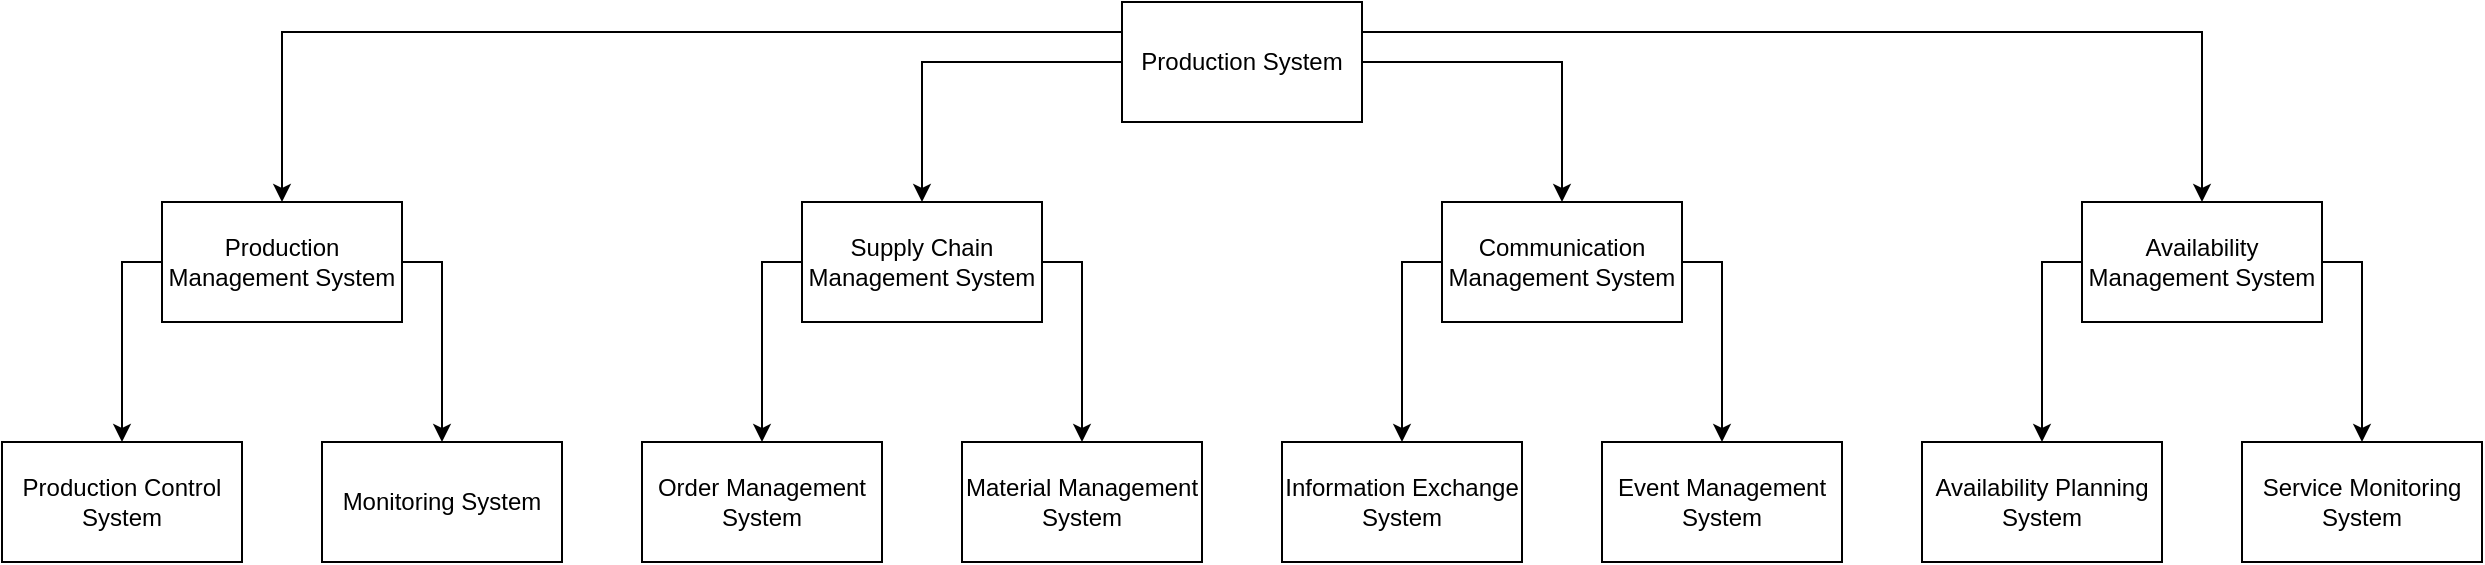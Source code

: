 <mxfile version="24.7.13">
  <diagram name="1 oldal" id="bbQASDjgaQnYafbqLm8M">
    <mxGraphModel dx="2327" dy="746" grid="1" gridSize="10" guides="1" tooltips="1" connect="1" arrows="1" fold="1" page="1" pageScale="1" pageWidth="827" pageHeight="1169" math="0" shadow="0">
      <root>
        <mxCell id="0" />
        <mxCell id="1" parent="0" />
        <mxCell id="yffE6VVLCiyPCEnXKCdG-15" style="edgeStyle=orthogonalEdgeStyle;rounded=0;orthogonalLoop=1;jettySize=auto;html=1;exitX=0;exitY=0.25;exitDx=0;exitDy=0;entryX=0.5;entryY=0;entryDx=0;entryDy=0;" edge="1" parent="1" source="yffE6VVLCiyPCEnXKCdG-1" target="yffE6VVLCiyPCEnXKCdG-2">
          <mxGeometry relative="1" as="geometry" />
        </mxCell>
        <mxCell id="yffE6VVLCiyPCEnXKCdG-16" style="edgeStyle=orthogonalEdgeStyle;rounded=0;orthogonalLoop=1;jettySize=auto;html=1;exitX=0;exitY=0.5;exitDx=0;exitDy=0;" edge="1" parent="1" source="yffE6VVLCiyPCEnXKCdG-1" target="yffE6VVLCiyPCEnXKCdG-3">
          <mxGeometry relative="1" as="geometry" />
        </mxCell>
        <mxCell id="yffE6VVLCiyPCEnXKCdG-17" style="edgeStyle=orthogonalEdgeStyle;rounded=0;orthogonalLoop=1;jettySize=auto;html=1;exitX=1;exitY=0.25;exitDx=0;exitDy=0;entryX=0.5;entryY=0;entryDx=0;entryDy=0;" edge="1" parent="1" source="yffE6VVLCiyPCEnXKCdG-1" target="yffE6VVLCiyPCEnXKCdG-5">
          <mxGeometry relative="1" as="geometry" />
        </mxCell>
        <mxCell id="yffE6VVLCiyPCEnXKCdG-18" style="edgeStyle=orthogonalEdgeStyle;rounded=0;orthogonalLoop=1;jettySize=auto;html=1;exitX=1;exitY=0.5;exitDx=0;exitDy=0;" edge="1" parent="1" source="yffE6VVLCiyPCEnXKCdG-1" target="yffE6VVLCiyPCEnXKCdG-4">
          <mxGeometry relative="1" as="geometry" />
        </mxCell>
        <mxCell id="yffE6VVLCiyPCEnXKCdG-1" value="Production System" style="rounded=0;whiteSpace=wrap;html=1;" vertex="1" parent="1">
          <mxGeometry x="440" y="20" width="120" height="60" as="geometry" />
        </mxCell>
        <mxCell id="yffE6VVLCiyPCEnXKCdG-22" style="edgeStyle=orthogonalEdgeStyle;rounded=0;orthogonalLoop=1;jettySize=auto;html=1;exitX=0;exitY=0.5;exitDx=0;exitDy=0;" edge="1" parent="1" source="yffE6VVLCiyPCEnXKCdG-2" target="yffE6VVLCiyPCEnXKCdG-6">
          <mxGeometry relative="1" as="geometry" />
        </mxCell>
        <mxCell id="yffE6VVLCiyPCEnXKCdG-23" style="edgeStyle=orthogonalEdgeStyle;rounded=0;orthogonalLoop=1;jettySize=auto;html=1;exitX=1;exitY=0.5;exitDx=0;exitDy=0;" edge="1" parent="1" source="yffE6VVLCiyPCEnXKCdG-2" target="yffE6VVLCiyPCEnXKCdG-7">
          <mxGeometry relative="1" as="geometry" />
        </mxCell>
        <mxCell id="yffE6VVLCiyPCEnXKCdG-2" value="Production Management System" style="rounded=0;whiteSpace=wrap;html=1;" vertex="1" parent="1">
          <mxGeometry x="-40" y="120" width="120" height="60" as="geometry" />
        </mxCell>
        <mxCell id="yffE6VVLCiyPCEnXKCdG-24" style="edgeStyle=orthogonalEdgeStyle;rounded=0;orthogonalLoop=1;jettySize=auto;html=1;exitX=0;exitY=0.5;exitDx=0;exitDy=0;" edge="1" parent="1" source="yffE6VVLCiyPCEnXKCdG-3" target="yffE6VVLCiyPCEnXKCdG-9">
          <mxGeometry relative="1" as="geometry" />
        </mxCell>
        <mxCell id="yffE6VVLCiyPCEnXKCdG-25" style="edgeStyle=orthogonalEdgeStyle;rounded=0;orthogonalLoop=1;jettySize=auto;html=1;exitX=1;exitY=0.5;exitDx=0;exitDy=0;" edge="1" parent="1" source="yffE6VVLCiyPCEnXKCdG-3" target="yffE6VVLCiyPCEnXKCdG-10">
          <mxGeometry relative="1" as="geometry" />
        </mxCell>
        <mxCell id="yffE6VVLCiyPCEnXKCdG-3" value="Supply Chain Management System" style="rounded=0;whiteSpace=wrap;html=1;" vertex="1" parent="1">
          <mxGeometry x="280" y="120" width="120" height="60" as="geometry" />
        </mxCell>
        <mxCell id="yffE6VVLCiyPCEnXKCdG-26" style="edgeStyle=orthogonalEdgeStyle;rounded=0;orthogonalLoop=1;jettySize=auto;html=1;exitX=0;exitY=0.5;exitDx=0;exitDy=0;" edge="1" parent="1" source="yffE6VVLCiyPCEnXKCdG-4" target="yffE6VVLCiyPCEnXKCdG-11">
          <mxGeometry relative="1" as="geometry" />
        </mxCell>
        <mxCell id="yffE6VVLCiyPCEnXKCdG-27" style="edgeStyle=orthogonalEdgeStyle;rounded=0;orthogonalLoop=1;jettySize=auto;html=1;exitX=1;exitY=0.5;exitDx=0;exitDy=0;" edge="1" parent="1" source="yffE6VVLCiyPCEnXKCdG-4" target="yffE6VVLCiyPCEnXKCdG-12">
          <mxGeometry relative="1" as="geometry" />
        </mxCell>
        <mxCell id="yffE6VVLCiyPCEnXKCdG-4" value="Communication Management System" style="rounded=0;whiteSpace=wrap;html=1;" vertex="1" parent="1">
          <mxGeometry x="600" y="120" width="120" height="60" as="geometry" />
        </mxCell>
        <mxCell id="yffE6VVLCiyPCEnXKCdG-28" style="edgeStyle=orthogonalEdgeStyle;rounded=0;orthogonalLoop=1;jettySize=auto;html=1;exitX=0;exitY=0.5;exitDx=0;exitDy=0;" edge="1" parent="1" source="yffE6VVLCiyPCEnXKCdG-5" target="yffE6VVLCiyPCEnXKCdG-13">
          <mxGeometry relative="1" as="geometry" />
        </mxCell>
        <mxCell id="yffE6VVLCiyPCEnXKCdG-29" style="edgeStyle=orthogonalEdgeStyle;rounded=0;orthogonalLoop=1;jettySize=auto;html=1;exitX=1;exitY=0.5;exitDx=0;exitDy=0;" edge="1" parent="1" source="yffE6VVLCiyPCEnXKCdG-5" target="yffE6VVLCiyPCEnXKCdG-14">
          <mxGeometry relative="1" as="geometry" />
        </mxCell>
        <mxCell id="yffE6VVLCiyPCEnXKCdG-5" value="Availability Management System" style="rounded=0;whiteSpace=wrap;html=1;" vertex="1" parent="1">
          <mxGeometry x="920" y="120" width="120" height="60" as="geometry" />
        </mxCell>
        <mxCell id="yffE6VVLCiyPCEnXKCdG-6" value="Production Control System" style="rounded=0;whiteSpace=wrap;html=1;" vertex="1" parent="1">
          <mxGeometry x="-120" y="240" width="120" height="60" as="geometry" />
        </mxCell>
        <mxCell id="yffE6VVLCiyPCEnXKCdG-7" value="Monitoring System" style="whiteSpace=wrap;html=1;rounded=0;" vertex="1" parent="1">
          <mxGeometry x="40" y="240" width="120" height="60" as="geometry" />
        </mxCell>
        <mxCell id="yffE6VVLCiyPCEnXKCdG-9" value="Order Management System" style="rounded=0;whiteSpace=wrap;html=1;" vertex="1" parent="1">
          <mxGeometry x="200" y="240" width="120" height="60" as="geometry" />
        </mxCell>
        <mxCell id="yffE6VVLCiyPCEnXKCdG-10" value="Material Management System" style="whiteSpace=wrap;html=1;rounded=0;" vertex="1" parent="1">
          <mxGeometry x="360" y="240" width="120" height="60" as="geometry" />
        </mxCell>
        <mxCell id="yffE6VVLCiyPCEnXKCdG-11" value="Information Exchange System" style="rounded=0;whiteSpace=wrap;html=1;" vertex="1" parent="1">
          <mxGeometry x="520" y="240" width="120" height="60" as="geometry" />
        </mxCell>
        <mxCell id="yffE6VVLCiyPCEnXKCdG-12" value="Event Management System" style="whiteSpace=wrap;html=1;rounded=0;" vertex="1" parent="1">
          <mxGeometry x="680" y="240" width="120" height="60" as="geometry" />
        </mxCell>
        <mxCell id="yffE6VVLCiyPCEnXKCdG-13" value="Availability Planning System" style="rounded=0;whiteSpace=wrap;html=1;" vertex="1" parent="1">
          <mxGeometry x="840" y="240" width="120" height="60" as="geometry" />
        </mxCell>
        <mxCell id="yffE6VVLCiyPCEnXKCdG-14" value="Service Monitoring System" style="whiteSpace=wrap;html=1;rounded=0;" vertex="1" parent="1">
          <mxGeometry x="1000" y="240" width="120" height="60" as="geometry" />
        </mxCell>
      </root>
    </mxGraphModel>
  </diagram>
</mxfile>
